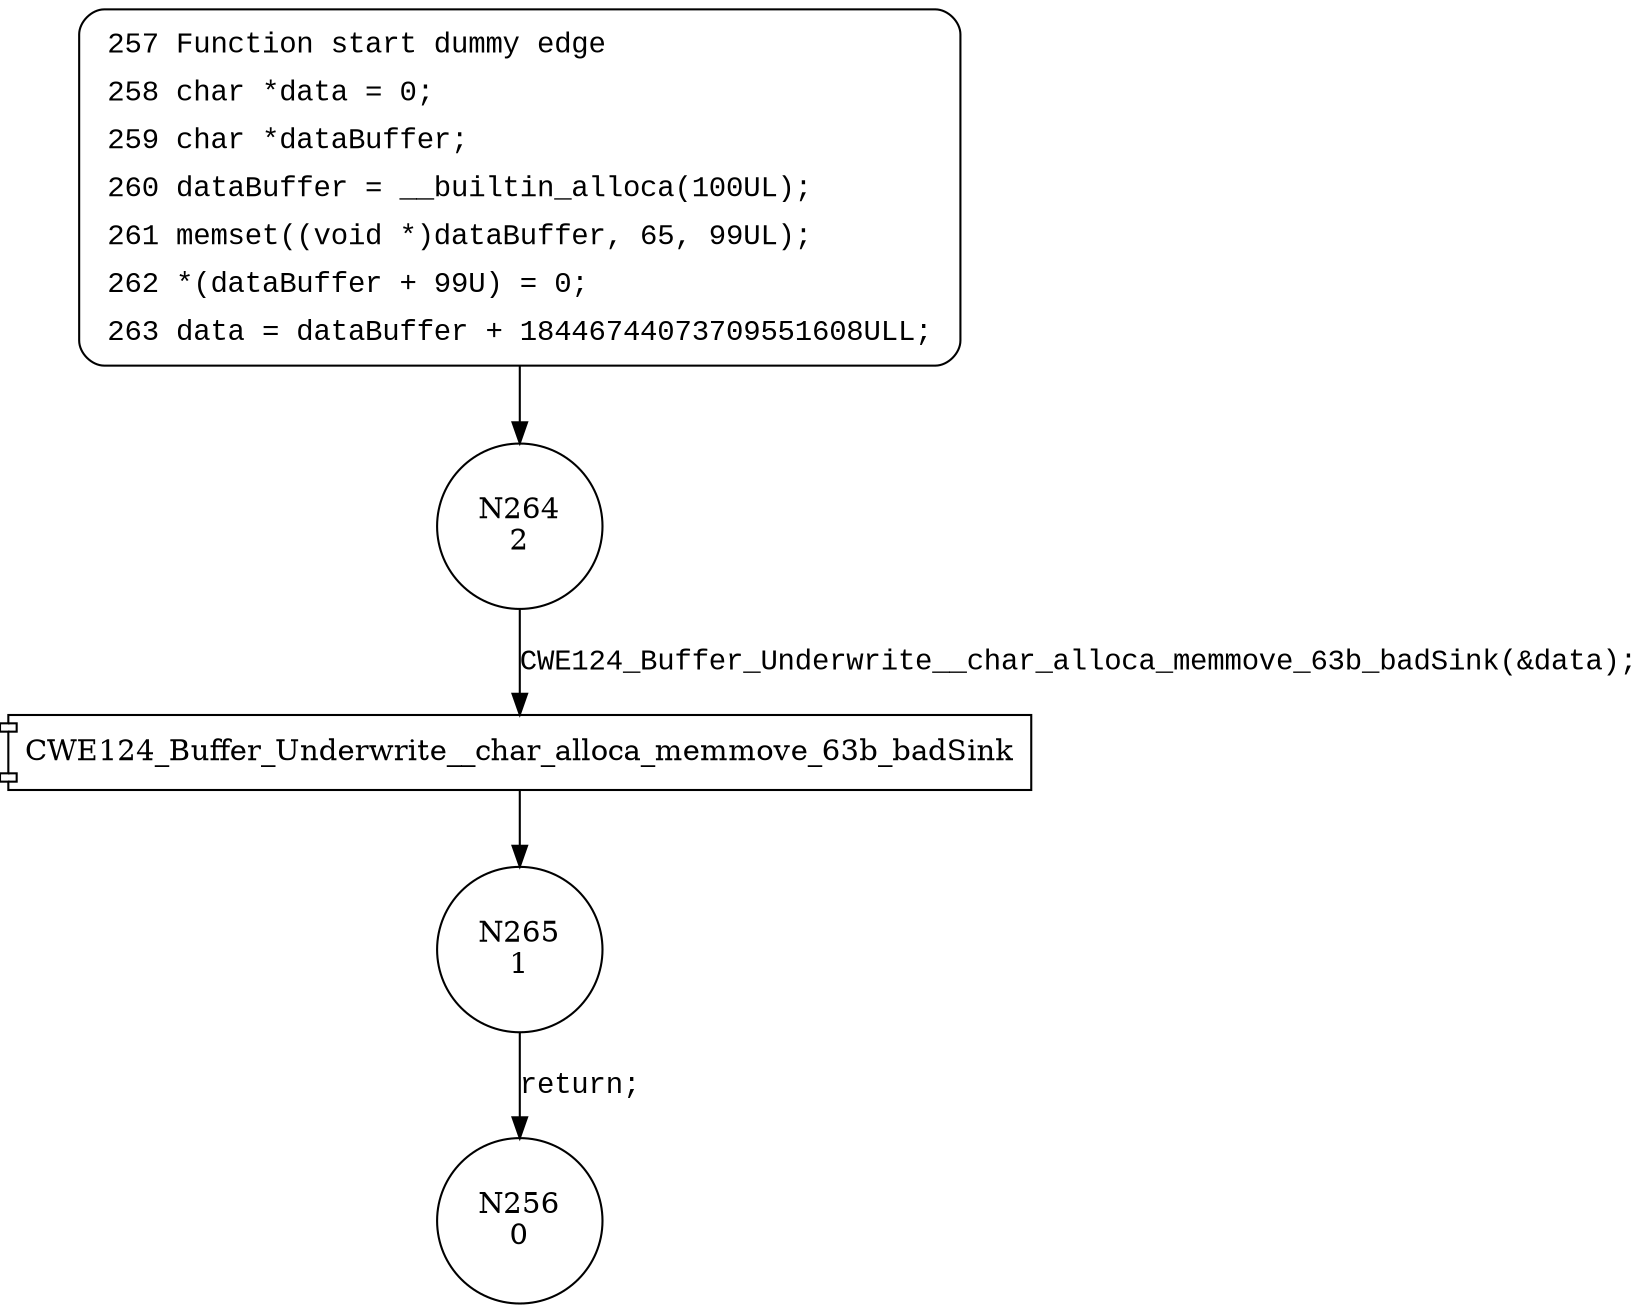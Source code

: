 digraph CWE124_Buffer_Underwrite__char_alloca_memmove_63_bad {
264 [shape="circle" label="N264\n2"]
265 [shape="circle" label="N265\n1"]
256 [shape="circle" label="N256\n0"]
257 [style="filled,bold" penwidth="1" fillcolor="white" fontname="Courier New" shape="Mrecord" label=<<table border="0" cellborder="0" cellpadding="3" bgcolor="white"><tr><td align="right">257</td><td align="left">Function start dummy edge</td></tr><tr><td align="right">258</td><td align="left">char *data = 0;</td></tr><tr><td align="right">259</td><td align="left">char *dataBuffer;</td></tr><tr><td align="right">260</td><td align="left">dataBuffer = __builtin_alloca(100UL);</td></tr><tr><td align="right">261</td><td align="left">memset((void *)dataBuffer, 65, 99UL);</td></tr><tr><td align="right">262</td><td align="left">*(dataBuffer + 99U) = 0;</td></tr><tr><td align="right">263</td><td align="left">data = dataBuffer + 18446744073709551608ULL;</td></tr></table>>]
257 -> 264[label=""]
100015 [shape="component" label="CWE124_Buffer_Underwrite__char_alloca_memmove_63b_badSink"]
264 -> 100015 [label="CWE124_Buffer_Underwrite__char_alloca_memmove_63b_badSink(&data);" fontname="Courier New"]
100015 -> 265 [label="" fontname="Courier New"]
265 -> 256 [label="return;" fontname="Courier New"]
}